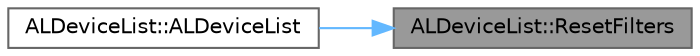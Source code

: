 digraph "ALDeviceList::ResetFilters"
{
 // LATEX_PDF_SIZE
  bgcolor="transparent";
  edge [fontname=Helvetica,fontsize=10,labelfontname=Helvetica,labelfontsize=10];
  node [fontname=Helvetica,fontsize=10,shape=box,height=0.2,width=0.4];
  rankdir="RL";
  Node1 [id="Node000001",label="ALDeviceList::ResetFilters",height=0.2,width=0.4,color="gray40", fillcolor="grey60", style="filled", fontcolor="black",tooltip=" "];
  Node1 -> Node2 [id="edge1_Node000001_Node000002",dir="back",color="steelblue1",style="solid",tooltip=" "];
  Node2 [id="Node000002",label="ALDeviceList::ALDeviceList",height=0.2,width=0.4,color="grey40", fillcolor="white", style="filled",URL="$class_a_l_device_list.html#aa30c721808987089c6fd1c32e23a1e06",tooltip=" "];
}
